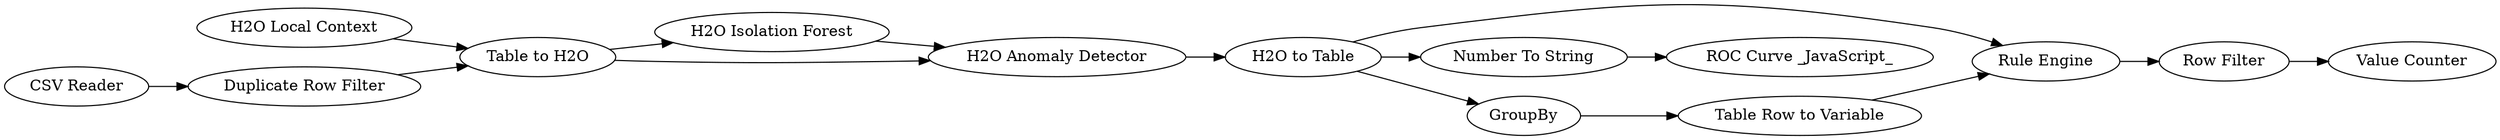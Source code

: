 digraph {
	"-1981016042062631774_25" [label="Value Counter"]
	"-1981016042062631774_11" [label="Rule Engine"]
	"-1981016042062631774_4" [label="Table to H2O"]
	"-1981016042062631774_15" [label="Table Row to Variable"]
	"-1981016042062631774_16" [label="H2O Local Context"]
	"-1981016042062631774_19" [label="Number To String"]
	"-1981016042062631774_9" [label=GroupBy]
	"-1981016042062631774_3" [label="CSV Reader"]
	"-1981016042062631774_17" [label="H2O to Table"]
	"-1981016042062631774_23" [label="Row Filter"]
	"-1981016042062631774_20" [label="ROC Curve _JavaScript_"]
	"-1981016042062631774_18" [label="H2O Isolation Forest"]
	"-1981016042062631774_26" [label="Duplicate Row Filter"]
	"-1981016042062631774_6" [label="H2O Anomaly Detector"]
	"-1981016042062631774_3" -> "-1981016042062631774_26"
	"-1981016042062631774_23" -> "-1981016042062631774_25"
	"-1981016042062631774_15" -> "-1981016042062631774_11"
	"-1981016042062631774_4" -> "-1981016042062631774_18"
	"-1981016042062631774_26" -> "-1981016042062631774_4"
	"-1981016042062631774_9" -> "-1981016042062631774_15"
	"-1981016042062631774_17" -> "-1981016042062631774_11"
	"-1981016042062631774_19" -> "-1981016042062631774_20"
	"-1981016042062631774_6" -> "-1981016042062631774_17"
	"-1981016042062631774_16" -> "-1981016042062631774_4"
	"-1981016042062631774_11" -> "-1981016042062631774_23"
	"-1981016042062631774_17" -> "-1981016042062631774_9"
	"-1981016042062631774_18" -> "-1981016042062631774_6"
	"-1981016042062631774_4" -> "-1981016042062631774_6"
	"-1981016042062631774_17" -> "-1981016042062631774_19"
	rankdir=LR
}
